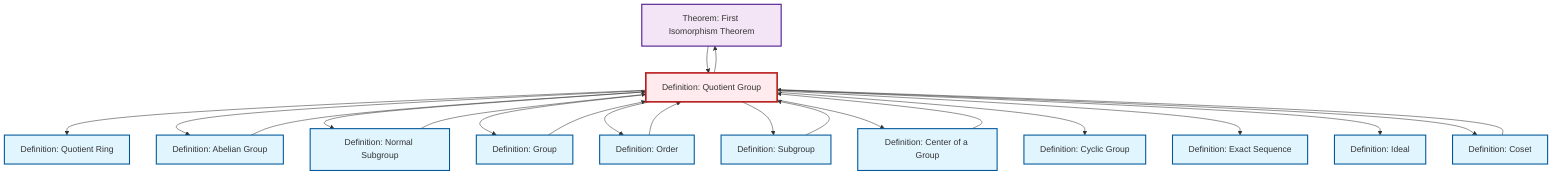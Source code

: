 graph TD
    classDef definition fill:#e1f5fe,stroke:#01579b,stroke-width:2px
    classDef theorem fill:#f3e5f5,stroke:#4a148c,stroke-width:2px
    classDef axiom fill:#fff3e0,stroke:#e65100,stroke-width:2px
    classDef example fill:#e8f5e9,stroke:#1b5e20,stroke-width:2px
    classDef current fill:#ffebee,stroke:#b71c1c,stroke-width:3px
    thm-first-isomorphism["Theorem: First Isomorphism Theorem"]:::theorem
    def-cyclic-group["Definition: Cyclic Group"]:::definition
    def-center-of-group["Definition: Center of a Group"]:::definition
    def-exact-sequence["Definition: Exact Sequence"]:::definition
    def-subgroup["Definition: Subgroup"]:::definition
    def-quotient-group["Definition: Quotient Group"]:::definition
    def-coset["Definition: Coset"]:::definition
    def-normal-subgroup["Definition: Normal Subgroup"]:::definition
    def-order["Definition: Order"]:::definition
    def-quotient-ring["Definition: Quotient Ring"]:::definition
    def-abelian-group["Definition: Abelian Group"]:::definition
    def-ideal["Definition: Ideal"]:::definition
    def-group["Definition: Group"]:::definition
    def-coset --> def-quotient-group
    def-quotient-group --> thm-first-isomorphism
    def-center-of-group --> def-quotient-group
    def-subgroup --> def-quotient-group
    def-quotient-group --> def-quotient-ring
    def-quotient-group --> def-abelian-group
    def-quotient-group --> def-normal-subgroup
    def-quotient-group --> def-group
    def-quotient-group --> def-order
    def-quotient-group --> def-subgroup
    def-normal-subgroup --> def-quotient-group
    def-quotient-group --> def-center-of-group
    thm-first-isomorphism --> def-quotient-group
    def-group --> def-quotient-group
    def-quotient-group --> def-cyclic-group
    def-order --> def-quotient-group
    def-quotient-group --> def-exact-sequence
    def-quotient-group --> def-ideal
    def-quotient-group --> def-coset
    def-abelian-group --> def-quotient-group
    class def-quotient-group current